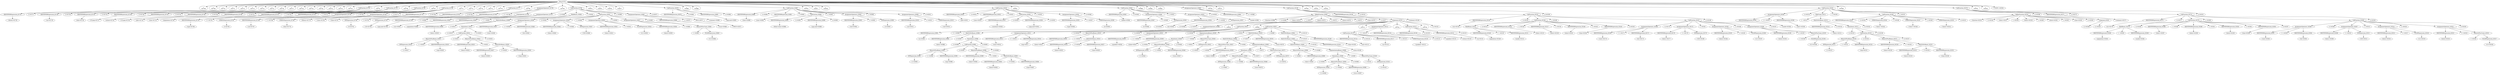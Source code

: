 digraph {

"Prog_62707"->"<
>62708";
"Prog_62707"->"<
>62709";
"Prog_62707"->"<
>62710";
"Prog_62707"->"<
>62711";
"Prog_62707"->"<
>62712";
"Prog_62707"->"<
>62713";
"Prog_62707"->"<
>62714";
"Prog_62707"->"<
>62715";
"Prog_62707"->"<
>62716";
"Prog_62707"->"<
>62717";
"Prog_62707"->"<
>62718";
"Prog_62707"->"<
>62719";
"Prog_62707"->"<
>62720";
"Prog_62707"->"<
>62721";
"Prog_62707"->"<
>62722";
"Prog_62707"->"<
>62723";
"Prog_62707"->"CallFunction_62724";
"CallFunction_62724"->"IDENTIFIERExpression_62725";
"IDENTIFIERExpression_62725"->"<library>62726";
"CallFunction_62724"->"<(>62727";
"CallFunction_62724"->"IDENTIFIERExpression_62728";
"IDENTIFIERExpression_62728"->"<car>62729";
"CallFunction_62724"->"<)>62730";
"Prog_62707"->"<
>62731";
"Prog_62707"->"CallFunction_62732";
"CallFunction_62732"->"IDENTIFIERExpression_62733";
"IDENTIFIERExpression_62733"->"<data>62734";
"CallFunction_62732"->"<(>62735";
"CallFunction_62732"->"IDENTIFIERExpression_62736";
"IDENTIFIERExpression_62736"->"<US.pop>62737";
"CallFunction_62732"->"<)>62738";
"Prog_62707"->"<
>62739";
"Prog_62707"->"CallFunction_62740";
"CallFunction_62740"->"IDENTIFIERExpression_62741";
"IDENTIFIERExpression_62741"->"<attach>62742";
"CallFunction_62740"->"<(>62743";
"CallFunction_62740"->"IDENTIFIERExpression_62744";
"IDENTIFIERExpression_62744"->"<US.pop>62745";
"CallFunction_62740"->"<)>62746";
"Prog_62707"->"<
>62747";
"Prog_62707"->"CallFunction_62748";
"CallFunction_62748"->"IDENTIFIERExpression_62749";
"IDENTIFIERExpression_62749"->"<plot>62750";
"CallFunction_62748"->"<(>62751";
"CallFunction_62748"->"IDENTIFIERExpression_62752";
"IDENTIFIERExpression_62752"->"<year>62753";
"CallFunction_62748"->"<,>62754";
"CallFunction_62748"->"IDENTIFIERExpression_62755";
"IDENTIFIERExpression_62755"->"<population>62756";
"CallFunction_62748"->"<,>62757";
"CallFunction_62748"->"AssignmentOpetators_62758";
"AssignmentOpetators_62758"->"IDENTIFIERExpression_62759";
"IDENTIFIERExpression_62759"->"<type>62760";
"AssignmentOpetators_62758"->"<=>62761";
"AssignmentOpetators_62758"->"STRINGExpression_62762";
"STRINGExpression_62762"->"<l>62763";
"CallFunction_62748"->"<,>62764";
"CallFunction_62748"->"AssignmentOpetators_62765";
"AssignmentOpetators_62765"->"IDENTIFIERExpression_62766";
"IDENTIFIERExpression_62766"->"<col>62767";
"AssignmentOpetators_62765"->"<=>62768";
"AssignmentOpetators_62765"->"STRINGExpression_62769";
"STRINGExpression_62769"->"<blue>62770";
"CallFunction_62748"->"<)>62771";
"Prog_62707"->"<
>62772";
"Prog_62707"->"<
>62773";
"Prog_62707"->"<
>62774";
"Prog_62707"->"<
>62775";
"Prog_62707"->"<
>62776";
"Prog_62707"->"CallFunction_62777";
"CallFunction_62777"->"IDENTIFIERExpression_62778";
"IDENTIFIERExpression_62778"->"<library>62779";
"CallFunction_62777"->"<(>62780";
"CallFunction_62777"->"IDENTIFIERExpression_62781";
"IDENTIFIERExpression_62781"->"<stats>62782";
"CallFunction_62777"->"<)>62783";
"Prog_62707"->"<
>62784";
"Prog_62707"->"AssignmentOpetators_62785";
"AssignmentOpetators_62785"->"IDENTIFIERExpression_62786";
"IDENTIFIERExpression_62786"->"<time>62787";
"AssignmentOpetators_62785"->"<<->62788";
"AssignmentOpetators_62785"->"ColonOperator_62789";
"ColonOperator_62789"->"INTExpression_62790";
"INTExpression_62790"->"<0>62791";
"ColonOperator_62789"->"<:>62792";
"ColonOperator_62789"->"INTExpression_62793";
"INTExpression_62793"->"<20>62794";
"Prog_62707"->"<
>62795";
"Prog_62707"->"CallFunction_62796";
"CallFunction_62796"->"AssignmentOpetators_62797";
"AssignmentOpetators_62797"->"IDENTIFIERExpression_62798";
"IDENTIFIERExpression_62798"->"<pop.mod>62799";
"AssignmentOpetators_62797"->"<<->62800";
"AssignmentOpetators_62797"->"IDENTIFIERExpression_62801";
"IDENTIFIERExpression_62801"->"<nls>62802";
"CallFunction_62796"->"<(>62803";
"CallFunction_62796"->"TildeBinary_62804";
"TildeBinary_62804"->"IDENTIFIERExpression_62805";
"IDENTIFIERExpression_62805"->"<population>62806";
"TildeBinary_62804"->"<~>62807";
"TildeBinary_62804"->"MultOrDivBinary_62808";
"MultOrDivBinary_62808"->"IDENTIFIERExpression_62809";
"IDENTIFIERExpression_62809"->"<beta1>62810";
"MultOrDivBinary_62808"->"</>62811";
"MultOrDivBinary_62808"->"Parenthesis_62812";
"Parenthesis_62812"->"<(>62813";
"Parenthesis_62812"->"CallFunction_62814";
"CallFunction_62814"->"MinusOrPlusBinary_62815";
"MinusOrPlusBinary_62815"->"INTExpression_62816";
"INTExpression_62816"->"<1>62817";
"MinusOrPlusBinary_62815"->"<+>62818";
"MinusOrPlusBinary_62815"->"IDENTIFIERExpression_62819";
"IDENTIFIERExpression_62819"->"<exp>62820";
"CallFunction_62814"->"<(>62821";
"CallFunction_62814"->"MinusOrPlusBinary_62822";
"MinusOrPlusBinary_62822"->"IDENTIFIERExpression_62823";
"IDENTIFIERExpression_62823"->"<beta2>62824";
"MinusOrPlusBinary_62822"->"<+>62825";
"MinusOrPlusBinary_62822"->"MultOrDivBinary_62826";
"MultOrDivBinary_62826"->"IDENTIFIERExpression_62827";
"IDENTIFIERExpression_62827"->"<beta3>62828";
"MultOrDivBinary_62826"->"<*>62829";
"MultOrDivBinary_62826"->"IDENTIFIERExpression_62830";
"IDENTIFIERExpression_62830"->"<time>62831";
"CallFunction_62814"->"<)>62832";
"Parenthesis_62812"->"<)>62833";
"CallFunction_62796"->"<,>62834";
"CallFunction_62796"->"CallFunction_62835";
"CallFunction_62835"->"AssignmentOpetators_62836";
"AssignmentOpetators_62836"->"IDENTIFIERExpression_62837";
"IDENTIFIERExpression_62837"->"<start>62838";
"AssignmentOpetators_62836"->"<=>62839";
"AssignmentOpetators_62836"->"IDENTIFIERExpression_62840";
"IDENTIFIERExpression_62840"->"<list>62841";
"CallFunction_62835"->"<(>62842";
"CallFunction_62835"->"AssignmentOpetators_62843";
"AssignmentOpetators_62843"->"IDENTIFIERExpression_62844";
"IDENTIFIERExpression_62844"->"<beta1>62845";
"AssignmentOpetators_62843"->"<=>62846";
"AssignmentOpetators_62843"->"INTExpression_62847";
"INTExpression_62847"->"<350>62848";
"CallFunction_62835"->"<,>62849";
"CallFunction_62835"->"AssignmentOpetators_62850";
"AssignmentOpetators_62850"->"IDENTIFIERExpression_62851";
"IDENTIFIERExpression_62851"->"<beta2>62852";
"AssignmentOpetators_62850"->"<=>62853";
"AssignmentOpetators_62850"->"FLOATExpression_62854";
"FLOATExpression_62854"->"<4.5>62855";
"CallFunction_62835"->"<,>62856";
"CallFunction_62835"->"AssignmentOpetators_62857";
"AssignmentOpetators_62857"->"IDENTIFIERExpression_62858";
"IDENTIFIERExpression_62858"->"<beta3>62859";
"AssignmentOpetators_62857"->"<=>62860";
"AssignmentOpetators_62857"->"MinusOrPlusUnary_62861";
"MinusOrPlusUnary_62861"->"<->62862";
"MinusOrPlusUnary_62861"->"FLOATExpression_62863";
"FLOATExpression_62863"->"<0.3>62864";
"CallFunction_62835"->"<)>62865";
"CallFunction_62796"->"<,>62866";
"CallFunction_62796"->"AssignmentOpetators_62867";
"AssignmentOpetators_62867"->"IDENTIFIERExpression_62868";
"IDENTIFIERExpression_62868"->"<trace>62869";
"AssignmentOpetators_62867"->"<=>62870";
"AssignmentOpetators_62867"->"TRUE_62871";
"TRUE_62871"->"<TRUE>62872";
"CallFunction_62796"->"<)>62873";
"Prog_62707"->"<
>62874";
"Prog_62707"->"<
>62875";
"Prog_62707"->"<
>62876";
"Prog_62707"->"<
>62877";
"Prog_62707"->"CallFunction_62878";
"CallFunction_62878"->"IDENTIFIERExpression_62879";
"IDENTIFIERExpression_62879"->"<summary>62880";
"CallFunction_62878"->"<(>62881";
"CallFunction_62878"->"IDENTIFIERExpression_62882";
"IDENTIFIERExpression_62882"->"<pop.mod>62883";
"CallFunction_62878"->"<)>62884";
"Prog_62707"->"<
>62885";
"Prog_62707"->"<
>62886";
"Prog_62707"->"CallFunction_62887";
"CallFunction_62887"->"IDENTIFIERExpression_62888";
"IDENTIFIERExpression_62888"->"<lines>62889";
"CallFunction_62887"->"<(>62890";
"CallFunction_62887"->"IDENTIFIERExpression_62891";
"IDENTIFIERExpression_62891"->"<year>62892";
"CallFunction_62887"->"<,>62893";
"CallFunction_62887"->"CallFunction_62894";
"CallFunction_62894"->"IDENTIFIERExpression_62895";
"IDENTIFIERExpression_62895"->"<fitted.values>62896";
"CallFunction_62894"->"<(>62897";
"CallFunction_62894"->"IDENTIFIERExpression_62898";
"IDENTIFIERExpression_62898"->"<pop.mod>62899";
"CallFunction_62894"->"<)>62900";
"CallFunction_62887"->"<,>62901";
"CallFunction_62887"->"AssignmentOpetators_62902";
"AssignmentOpetators_62902"->"IDENTIFIERExpression_62903";
"IDENTIFIERExpression_62903"->"<lwd>62904";
"AssignmentOpetators_62902"->"<=>62905";
"AssignmentOpetators_62902"->"INTExpression_62906";
"INTExpression_62906"->"<3>62907";
"CallFunction_62887"->"<,>62908";
"CallFunction_62887"->"AssignmentOpetators_62909";
"AssignmentOpetators_62909"->"IDENTIFIERExpression_62910";
"IDENTIFIERExpression_62910"->"<col>62911";
"AssignmentOpetators_62909"->"<=>62912";
"AssignmentOpetators_62909"->"STRINGExpression_62913";
"STRINGExpression_62913"->"<red>62914";
"CallFunction_62887"->"<)>62915";
"Prog_62707"->"<
>62916";
"Prog_62707"->"<
>62917";
"Prog_62707"->"<
>62918";
"Prog_62707"->"CallFunction_62919";
"CallFunction_62919"->"IDENTIFIERExpression_62920";
"IDENTIFIERExpression_62920"->"<plot>62921";
"CallFunction_62919"->"<(>62922";
"CallFunction_62919"->"IDENTIFIERExpression_62923";
"IDENTIFIERExpression_62923"->"<year>62924";
"CallFunction_62919"->"<,>62925";
"CallFunction_62919"->"CallFunction_62926";
"CallFunction_62926"->"IDENTIFIERExpression_62927";
"IDENTIFIERExpression_62927"->"<residuals>62928";
"CallFunction_62926"->"<(>62929";
"CallFunction_62926"->"IDENTIFIERExpression_62930";
"IDENTIFIERExpression_62930"->"<pop.mod>62931";
"CallFunction_62926"->"<)>62932";
"CallFunction_62919"->"<,>62933";
"CallFunction_62919"->"AssignmentOpetators_62934";
"AssignmentOpetators_62934"->"IDENTIFIERExpression_62935";
"IDENTIFIERExpression_62935"->"<type>62936";
"AssignmentOpetators_62934"->"<=>62937";
"AssignmentOpetators_62934"->"STRINGExpression_62938";
"STRINGExpression_62938"->"<b>62939";
"CallFunction_62919"->"<)>62940";
"Prog_62707"->"<
>62941";
"Prog_62707"->"CallFunction_62942";
"CallFunction_62942"->"IDENTIFIERExpression_62943";
"IDENTIFIERExpression_62943"->"<abline>62944";
"CallFunction_62942"->"<(>62945";
"CallFunction_62942"->"AssignmentOpetators_62946";
"AssignmentOpetators_62946"->"IDENTIFIERExpression_62947";
"IDENTIFIERExpression_62947"->"<h>62948";
"AssignmentOpetators_62946"->"<=>62949";
"AssignmentOpetators_62946"->"INTExpression_62950";
"INTExpression_62950"->"<0>62951";
"CallFunction_62942"->"<,>62952";
"CallFunction_62942"->"AssignmentOpetators_62953";
"AssignmentOpetators_62953"->"IDENTIFIERExpression_62954";
"IDENTIFIERExpression_62954"->"<lty>62955";
"AssignmentOpetators_62953"->"<=>62956";
"AssignmentOpetators_62953"->"INTExpression_62957";
"INTExpression_62957"->"<2>62958";
"CallFunction_62942"->"<)>62959";
"Prog_62707"->"<
>62960";
"Prog_62707"->"<
>62961";
"Prog_62707"->"<
>62962";
"Prog_62707"->"AssignmentOpetators_62963";
"AssignmentOpetators_62963"->"IDENTIFIERExpression_62964";
"IDENTIFIERExpression_62964"->"<model>62965";
"AssignmentOpetators_62963"->"<<->62966";
"AssignmentOpetators_62963"->"DefineFunction_62967";
"DefineFunction_62967"->"<function>62968";
"DefineFunction_62967"->"<(>62969";
"DefineFunction_62967"->"<beta1>62970";
"DefineFunction_62967"->"<,>62971";
"DefineFunction_62967"->"<beta2>62972";
"DefineFunction_62967"->"<,>62973";
"DefineFunction_62967"->"<beta3>62974";
"DefineFunction_62967"->"<,>62975";
"DefineFunction_62967"->"<time>62976";
"DefineFunction_62967"->"<)>62977";
"DefineFunction_62967"->"Compound_62978";
"Compound_62978"->"<{>62979";
"Compound_62978"->"AssignmentOpetators_62980";
"AssignmentOpetators_62980"->"IDENTIFIERExpression_62981";
"IDENTIFIERExpression_62981"->"<m>62982";
"AssignmentOpetators_62980"->"<<->62983";
"AssignmentOpetators_62980"->"MultOrDivBinary_62984";
"MultOrDivBinary_62984"->"IDENTIFIERExpression_62985";
"IDENTIFIERExpression_62985"->"<beta1>62986";
"MultOrDivBinary_62984"->"</>62987";
"MultOrDivBinary_62984"->"Parenthesis_62988";
"Parenthesis_62988"->"<(>62989";
"Parenthesis_62988"->"CallFunction_62990";
"CallFunction_62990"->"MinusOrPlusBinary_62991";
"MinusOrPlusBinary_62991"->"INTExpression_62992";
"INTExpression_62992"->"<1>62993";
"MinusOrPlusBinary_62991"->"<+>62994";
"MinusOrPlusBinary_62991"->"IDENTIFIERExpression_62995";
"IDENTIFIERExpression_62995"->"<exp>62996";
"CallFunction_62990"->"<(>62997";
"CallFunction_62990"->"MinusOrPlusBinary_62998";
"MinusOrPlusBinary_62998"->"IDENTIFIERExpression_62999";
"IDENTIFIERExpression_62999"->"<beta2>63000";
"MinusOrPlusBinary_62998"->"<+>63001";
"MinusOrPlusBinary_62998"->"MultOrDivBinary_63002";
"MultOrDivBinary_63002"->"IDENTIFIERExpression_63003";
"IDENTIFIERExpression_63003"->"<beta3>63004";
"MultOrDivBinary_63002"->"<*>63005";
"MultOrDivBinary_63002"->"IDENTIFIERExpression_63006";
"IDENTIFIERExpression_63006"->"<time>63007";
"CallFunction_62990"->"<)>63008";
"Parenthesis_62988"->"<)>63009";
"Compound_62978"->"<
>63010";
"Compound_62978"->"CallFunction_63011";
"CallFunction_63011"->"AssignmentOpetators_63012";
"AssignmentOpetators_63012"->"IDENTIFIERExpression_63013";
"IDENTIFIERExpression_63013"->"<term>63014";
"AssignmentOpetators_63012"->"<<->63015";
"AssignmentOpetators_63012"->"IDENTIFIERExpression_63016";
"IDENTIFIERExpression_63016"->"<exp>63017";
"CallFunction_63011"->"<(>63018";
"CallFunction_63011"->"MinusOrPlusBinary_63019";
"MinusOrPlusBinary_63019"->"IDENTIFIERExpression_63020";
"IDENTIFIERExpression_63020"->"<beta2>63021";
"MinusOrPlusBinary_63019"->"<+>63022";
"MinusOrPlusBinary_63019"->"MultOrDivBinary_63023";
"MultOrDivBinary_63023"->"IDENTIFIERExpression_63024";
"IDENTIFIERExpression_63024"->"<beta3>63025";
"MultOrDivBinary_63023"->"<*>63026";
"MultOrDivBinary_63023"->"IDENTIFIERExpression_63027";
"IDENTIFIERExpression_63027"->"<time>63028";
"CallFunction_63011"->"<)>63029";
"Compound_62978"->"<
>63030";
"Compound_62978"->"CallFunction_63031";
"CallFunction_63031"->"AssignmentOpetators_63032";
"AssignmentOpetators_63032"->"IDENTIFIERExpression_63033";
"IDENTIFIERExpression_63033"->"<gradient>63034";
"AssignmentOpetators_63032"->"<<->63035";
"AssignmentOpetators_63032"->"IDENTIFIERExpression_63036";
"IDENTIFIERExpression_63036"->"<cbind>63037";
"CallFunction_63031"->"<(>63038";
"CallFunction_63031"->"ExponentiationBinary_63039";
"ExponentiationBinary_63039"->"Parenthesis_63040";
"Parenthesis_63040"->"<(>63041";
"Parenthesis_63040"->"MinusOrPlusBinary_63042";
"MinusOrPlusBinary_63042"->"INTExpression_63043";
"INTExpression_63043"->"<1>63044";
"MinusOrPlusBinary_63042"->"<+>63045";
"MinusOrPlusBinary_63042"->"IDENTIFIERExpression_63046";
"IDENTIFIERExpression_63046"->"<term>63047";
"Parenthesis_63040"->"<)>63048";
"ExponentiationBinary_63039"->"<^>63049";
"ExponentiationBinary_63039"->"MinusOrPlusUnary_63050";
"MinusOrPlusUnary_63050"->"<->63051";
"MinusOrPlusUnary_63050"->"INTExpression_63052";
"INTExpression_63052"->"<1>63053";
"CallFunction_63031"->"<,>63054";
"CallFunction_63031"->"MultOrDivBinary_63055";
"MultOrDivBinary_63055"->"MultOrDivBinary_63056";
"MultOrDivBinary_63056"->"MinusOrPlusUnary_63057";
"MinusOrPlusUnary_63057"->"<->63058";
"MinusOrPlusUnary_63057"->"IDENTIFIERExpression_63059";
"IDENTIFIERExpression_63059"->"<beta1>63060";
"MultOrDivBinary_63056"->"<*>63061";
"MultOrDivBinary_63056"->"ExponentiationBinary_63062";
"ExponentiationBinary_63062"->"Parenthesis_63063";
"Parenthesis_63063"->"<(>63064";
"Parenthesis_63063"->"MinusOrPlusBinary_63065";
"MinusOrPlusBinary_63065"->"INTExpression_63066";
"INTExpression_63066"->"<1>63067";
"MinusOrPlusBinary_63065"->"<+>63068";
"MinusOrPlusBinary_63065"->"IDENTIFIERExpression_63069";
"IDENTIFIERExpression_63069"->"<term>63070";
"Parenthesis_63063"->"<)>63071";
"ExponentiationBinary_63062"->"<^>63072";
"ExponentiationBinary_63062"->"MinusOrPlusUnary_63073";
"MinusOrPlusUnary_63073"->"<->63074";
"MinusOrPlusUnary_63073"->"INTExpression_63075";
"INTExpression_63075"->"<2>63076";
"MultOrDivBinary_63055"->"<*>63077";
"MultOrDivBinary_63055"->"IDENTIFIERExpression_63078";
"IDENTIFIERExpression_63078"->"<term>63079";
"CallFunction_63031"->"<,>63080";
"CallFunction_63031"->"MultOrDivBinary_63081";
"MultOrDivBinary_63081"->"MultOrDivBinary_63082";
"MultOrDivBinary_63082"->"MultOrDivBinary_63083";
"MultOrDivBinary_63083"->"MinusOrPlusUnary_63084";
"MinusOrPlusUnary_63084"->"<->63085";
"MinusOrPlusUnary_63084"->"IDENTIFIERExpression_63086";
"IDENTIFIERExpression_63086"->"<beta1>63087";
"MultOrDivBinary_63083"->"<*>63088";
"MultOrDivBinary_63083"->"ExponentiationBinary_63089";
"ExponentiationBinary_63089"->"Parenthesis_63090";
"Parenthesis_63090"->"<(>63091";
"Parenthesis_63090"->"MinusOrPlusBinary_63092";
"MinusOrPlusBinary_63092"->"INTExpression_63093";
"INTExpression_63093"->"<1>63094";
"MinusOrPlusBinary_63092"->"<+>63095";
"MinusOrPlusBinary_63092"->"IDENTIFIERExpression_63096";
"IDENTIFIERExpression_63096"->"<term>63097";
"Parenthesis_63090"->"<)>63098";
"ExponentiationBinary_63089"->"<^>63099";
"ExponentiationBinary_63089"->"MinusOrPlusUnary_63100";
"MinusOrPlusUnary_63100"->"<->63101";
"MinusOrPlusUnary_63100"->"INTExpression_63102";
"INTExpression_63102"->"<2>63103";
"MultOrDivBinary_63082"->"<*>63104";
"MultOrDivBinary_63082"->"IDENTIFIERExpression_63105";
"IDENTIFIERExpression_63105"->"<term>63106";
"MultOrDivBinary_63081"->"<*>63107";
"MultOrDivBinary_63081"->"IDENTIFIERExpression_63108";
"IDENTIFIERExpression_63108"->"<time>63109";
"CallFunction_63031"->"<)>63110";
"Compound_62978"->"<
>63111";
"Compound_62978"->"AssignmentOpetators_63112";
"AssignmentOpetators_63112"->"CallFunction_63113";
"CallFunction_63113"->"IDENTIFIERExpression_63114";
"IDENTIFIERExpression_63114"->"<attr>63115";
"CallFunction_63113"->"<(>63116";
"CallFunction_63113"->"IDENTIFIERExpression_63117";
"IDENTIFIERExpression_63117"->"<m>63118";
"CallFunction_63113"->"<,>63119";
"CallFunction_63113"->"STRINGExpression_63120";
"STRINGExpression_63120"->"<'gradient'>63121";
"CallFunction_63113"->"<)>63122";
"AssignmentOpetators_63112"->"<<->63123";
"AssignmentOpetators_63112"->"IDENTIFIERExpression_63124";
"IDENTIFIERExpression_63124"->"<gradient>63125";
"Compound_62978"->"<
>63126";
"Compound_62978"->"CallFunction_63127";
"CallFunction_63127"->"IDENTIFIERExpression_63128";
"IDENTIFIERExpression_63128"->"<return>63129";
"CallFunction_63127"->"<(>63130";
"CallFunction_63127"->"IDENTIFIERExpression_63131";
"IDENTIFIERExpression_63131"->"<m>63132";
"CallFunction_63127"->"<)>63133";
"Compound_62978"->"<
>63134";
"Compound_62978"->"<}>63135";
"Prog_62707"->"<
>63136";
"Prog_62707"->"<
>63137";
"Prog_62707"->"CallFunction_63138";
"CallFunction_63138"->"IDENTIFIERExpression_63139";
"IDENTIFIERExpression_63139"->"<summary>63140";
"CallFunction_63138"->"<(>63141";
"CallFunction_63138"->"CallFunction_63142";
"CallFunction_63142"->"IDENTIFIERExpression_63143";
"IDENTIFIERExpression_63143"->"<nls>63144";
"CallFunction_63142"->"<(>63145";
"CallFunction_63142"->"CallFunction_63146";
"CallFunction_63146"->"TildeBinary_63147";
"TildeBinary_63147"->"IDENTIFIERExpression_63148";
"IDENTIFIERExpression_63148"->"<population>63149";
"TildeBinary_63147"->"<~>63150";
"TildeBinary_63147"->"IDENTIFIERExpression_63151";
"IDENTIFIERExpression_63151"->"<model>63152";
"CallFunction_63146"->"<(>63153";
"CallFunction_63146"->"IDENTIFIERExpression_63154";
"IDENTIFIERExpression_63154"->"<beta1>63155";
"CallFunction_63146"->"<,>63156";
"CallFunction_63146"->"IDENTIFIERExpression_63157";
"IDENTIFIERExpression_63157"->"<beta2>63158";
"CallFunction_63146"->"<,>63159";
"CallFunction_63146"->"IDENTIFIERExpression_63160";
"IDENTIFIERExpression_63160"->"<beta3>63161";
"CallFunction_63146"->"<,>63162";
"CallFunction_63146"->"IDENTIFIERExpression_63163";
"IDENTIFIERExpression_63163"->"<time>63164";
"CallFunction_63146"->"<)>63165";
"CallFunction_63142"->"<,>63166";
"CallFunction_63142"->"CallFunction_63167";
"CallFunction_63167"->"AssignmentOpetators_63168";
"AssignmentOpetators_63168"->"IDENTIFIERExpression_63169";
"IDENTIFIERExpression_63169"->"<start>63170";
"AssignmentOpetators_63168"->"<=>63171";
"AssignmentOpetators_63168"->"IDENTIFIERExpression_63172";
"IDENTIFIERExpression_63172"->"<list>63173";
"CallFunction_63167"->"<(>63174";
"CallFunction_63167"->"AssignmentOpetators_63175";
"AssignmentOpetators_63175"->"IDENTIFIERExpression_63176";
"IDENTIFIERExpression_63176"->"<beta1>63177";
"AssignmentOpetators_63175"->"<=>63178";
"AssignmentOpetators_63175"->"INTExpression_63179";
"INTExpression_63179"->"<350>63180";
"CallFunction_63167"->"<,>63181";
"CallFunction_63167"->"AssignmentOpetators_63182";
"AssignmentOpetators_63182"->"IDENTIFIERExpression_63183";
"IDENTIFIERExpression_63183"->"<beta2>63184";
"AssignmentOpetators_63182"->"<=>63185";
"AssignmentOpetators_63182"->"FLOATExpression_63186";
"FLOATExpression_63186"->"<4.5>63187";
"CallFunction_63167"->"<,>63188";
"CallFunction_63167"->"AssignmentOpetators_63189";
"AssignmentOpetators_63189"->"IDENTIFIERExpression_63190";
"IDENTIFIERExpression_63190"->"<beta3>63191";
"AssignmentOpetators_63189"->"<=>63192";
"AssignmentOpetators_63189"->"MinusOrPlusUnary_63193";
"MinusOrPlusUnary_63193"->"<->63194";
"MinusOrPlusUnary_63193"->"FLOATExpression_63195";
"FLOATExpression_63195"->"<0.3>63196";
"CallFunction_63167"->"<)>63197";
"CallFunction_63142"->"<)>63198";
"CallFunction_63138"->"<)>63199";
"Prog_62707"->"<
>63200";
"Prog_62707"->"<
>63201";
"Prog_62707"->"<
>63202";
"Prog_62707"->"CallFunction_63203";
"CallFunction_63203"->"AssignmentOpetators_63204";
"AssignmentOpetators_63204"->"IDENTIFIERExpression_63205";
"IDENTIFIERExpression_63205"->"<model>63206";
"AssignmentOpetators_63204"->"<<->63207";
"AssignmentOpetators_63204"->"IDENTIFIERExpression_63208";
"IDENTIFIERExpression_63208"->"<deriv>63209";
"CallFunction_63203"->"<(>63210";
"CallFunction_63203"->"TildeUnary_63211";
"TildeUnary_63211"->"<~>63212";
"TildeUnary_63211"->"MultOrDivBinary_63213";
"MultOrDivBinary_63213"->"IDENTIFIERExpression_63214";
"IDENTIFIERExpression_63214"->"<beta1>63215";
"MultOrDivBinary_63213"->"</>63216";
"MultOrDivBinary_63213"->"Parenthesis_63217";
"Parenthesis_63217"->"<(>63218";
"Parenthesis_63217"->"CallFunction_63219";
"CallFunction_63219"->"MinusOrPlusBinary_63220";
"MinusOrPlusBinary_63220"->"INTExpression_63221";
"INTExpression_63221"->"<1>63222";
"MinusOrPlusBinary_63220"->"<+>63223";
"MinusOrPlusBinary_63220"->"IDENTIFIERExpression_63224";
"IDENTIFIERExpression_63224"->"<exp>63225";
"CallFunction_63219"->"<(>63226";
"CallFunction_63219"->"MinusOrPlusBinary_63227";
"MinusOrPlusBinary_63227"->"IDENTIFIERExpression_63228";
"IDENTIFIERExpression_63228"->"<beta2>63229";
"MinusOrPlusBinary_63227"->"<+>63230";
"MinusOrPlusBinary_63227"->"MultOrDivBinary_63231";
"MultOrDivBinary_63231"->"IDENTIFIERExpression_63232";
"IDENTIFIERExpression_63232"->"<beta3>63233";
"MultOrDivBinary_63231"->"<*>63234";
"MultOrDivBinary_63231"->"IDENTIFIERExpression_63235";
"IDENTIFIERExpression_63235"->"<time>63236";
"CallFunction_63219"->"<)>63237";
"Parenthesis_63217"->"<)>63238";
"CallFunction_63203"->"<,>63239";
"CallFunction_63203"->"CallFunction_63240";
"CallFunction_63240"->"IDENTIFIERExpression_63241";
"IDENTIFIERExpression_63241"->"<c>63242";
"CallFunction_63240"->"<(>63243";
"CallFunction_63240"->"STRINGExpression_63244";
"STRINGExpression_63244"->"<'beta1'>63245";
"CallFunction_63240"->"<,>63246";
"CallFunction_63240"->"STRINGExpression_63247";
"STRINGExpression_63247"->"<'beta2'>63248";
"CallFunction_63240"->"<,>63249";
"CallFunction_63240"->"STRINGExpression_63250";
"STRINGExpression_63250"->"<'beta3'>63251";
"CallFunction_63240"->"<)>63252";
"CallFunction_63203"->"<,>63253";
"CallFunction_63203"->"DefineFunction_63254";
"DefineFunction_63254"->"<function>63255";
"DefineFunction_63254"->"<(>63256";
"DefineFunction_63254"->"<beta1>63257";
"DefineFunction_63254"->"<,>63258";
"DefineFunction_63254"->"<beta2>63259";
"DefineFunction_63254"->"<,>63260";
"DefineFunction_63254"->"<beta3>63261";
"DefineFunction_63254"->"<,>63262";
"DefineFunction_63254"->"<time>63263";
"DefineFunction_63254"->"<)>63264";
"DefineFunction_63254"->"Compound_63265";
"Compound_63265"->"<{>63266";
"Compound_63265"->"<}>63267";
"CallFunction_63203"->"<)>63268";
"Prog_62707"->"<
>63269";
"Prog_62707"->"CallFunction_63270";
"CallFunction_63270"->"IDENTIFIERExpression_63271";
"IDENTIFIERExpression_63271"->"<summary>63272";
"CallFunction_63270"->"<(>63273";
"CallFunction_63270"->"CallFunction_63274";
"CallFunction_63274"->"IDENTIFIERExpression_63275";
"IDENTIFIERExpression_63275"->"<nls>63276";
"CallFunction_63274"->"<(>63277";
"CallFunction_63274"->"CallFunction_63278";
"CallFunction_63278"->"TildeBinary_63279";
"TildeBinary_63279"->"IDENTIFIERExpression_63280";
"IDENTIFIERExpression_63280"->"<population>63281";
"TildeBinary_63279"->"<~>63282";
"TildeBinary_63279"->"IDENTIFIERExpression_63283";
"IDENTIFIERExpression_63283"->"<model>63284";
"CallFunction_63278"->"<(>63285";
"CallFunction_63278"->"IDENTIFIERExpression_63286";
"IDENTIFIERExpression_63286"->"<beta1>63287";
"CallFunction_63278"->"<,>63288";
"CallFunction_63278"->"IDENTIFIERExpression_63289";
"IDENTIFIERExpression_63289"->"<beta2>63290";
"CallFunction_63278"->"<,>63291";
"CallFunction_63278"->"IDENTIFIERExpression_63292";
"IDENTIFIERExpression_63292"->"<beta3>63293";
"CallFunction_63278"->"<,>63294";
"CallFunction_63278"->"IDENTIFIERExpression_63295";
"IDENTIFIERExpression_63295"->"<time>63296";
"CallFunction_63278"->"<)>63297";
"CallFunction_63274"->"<,>63298";
"CallFunction_63274"->"CallFunction_63299";
"CallFunction_63299"->"AssignmentOpetators_63300";
"AssignmentOpetators_63300"->"IDENTIFIERExpression_63301";
"IDENTIFIERExpression_63301"->"<start>63302";
"AssignmentOpetators_63300"->"<=>63303";
"AssignmentOpetators_63300"->"IDENTIFIERExpression_63304";
"IDENTIFIERExpression_63304"->"<list>63305";
"CallFunction_63299"->"<(>63306";
"CallFunction_63299"->"AssignmentOpetators_63307";
"AssignmentOpetators_63307"->"IDENTIFIERExpression_63308";
"IDENTIFIERExpression_63308"->"<beta1>63309";
"AssignmentOpetators_63307"->"<=>63310";
"AssignmentOpetators_63307"->"INTExpression_63311";
"INTExpression_63311"->"<350>63312";
"CallFunction_63299"->"<,>63313";
"CallFunction_63299"->"AssignmentOpetators_63314";
"AssignmentOpetators_63314"->"IDENTIFIERExpression_63315";
"IDENTIFIERExpression_63315"->"<beta2>63316";
"AssignmentOpetators_63314"->"<=>63317";
"AssignmentOpetators_63314"->"FLOATExpression_63318";
"FLOATExpression_63318"->"<4.5>63319";
"CallFunction_63299"->"<,>63320";
"CallFunction_63299"->"AssignmentOpetators_63321";
"AssignmentOpetators_63321"->"IDENTIFIERExpression_63322";
"IDENTIFIERExpression_63322"->"<beta3>63323";
"AssignmentOpetators_63321"->"<=>63324";
"AssignmentOpetators_63321"->"MinusOrPlusUnary_63325";
"MinusOrPlusUnary_63325"->"<->63326";
"MinusOrPlusUnary_63325"->"FLOATExpression_63327";
"FLOATExpression_63327"->"<0.3>63328";
"CallFunction_63299"->"<)>63329";
"CallFunction_63274"->"<)>63330";
"CallFunction_63270"->"<)>63331";
"Prog_62707"->"<
>63332";
"Prog_62707"->"<
>63333";
"Prog_62707"->"<<EOF>>63334";
}
